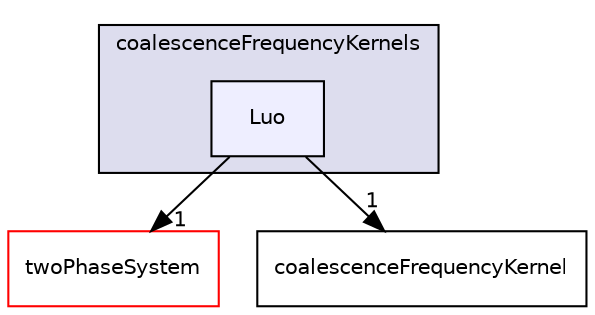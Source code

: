 digraph "Luo" {
  bgcolor=transparent;
  compound=true
  node [ fontsize="10", fontname="Helvetica"];
  edge [ labelfontsize="10", labelfontname="Helvetica"];
  subgraph clusterdir_92820da124da6957650bddb1ecb938b0 {
    graph [ bgcolor="#ddddee", pencolor="black", label="coalescenceFrequencyKernels" fontname="Helvetica", fontsize="10", URL="dir_92820da124da6957650bddb1ecb938b0.html"]
  dir_d4c2cadb827ac13f70c89b55a43e67bf [shape=box, label="Luo", style="filled", fillcolor="#eeeeff", pencolor="black", URL="dir_d4c2cadb827ac13f70c89b55a43e67bf.html"];
  }
  dir_c8dd8d838525102dfd397a50c2714810 [shape=box label="twoPhaseSystem" color="red" URL="dir_c8dd8d838525102dfd397a50c2714810.html"];
  dir_a263977d17652172c137f083279b8a32 [shape=box label="coalescenceFrequencyKernel" URL="dir_a263977d17652172c137f083279b8a32.html"];
  dir_d4c2cadb827ac13f70c89b55a43e67bf->dir_c8dd8d838525102dfd397a50c2714810 [headlabel="1", labeldistance=1.5 headhref="dir_000223_000054.html"];
  dir_d4c2cadb827ac13f70c89b55a43e67bf->dir_a263977d17652172c137f083279b8a32 [headlabel="1", labeldistance=1.5 headhref="dir_000223_000078.html"];
}
